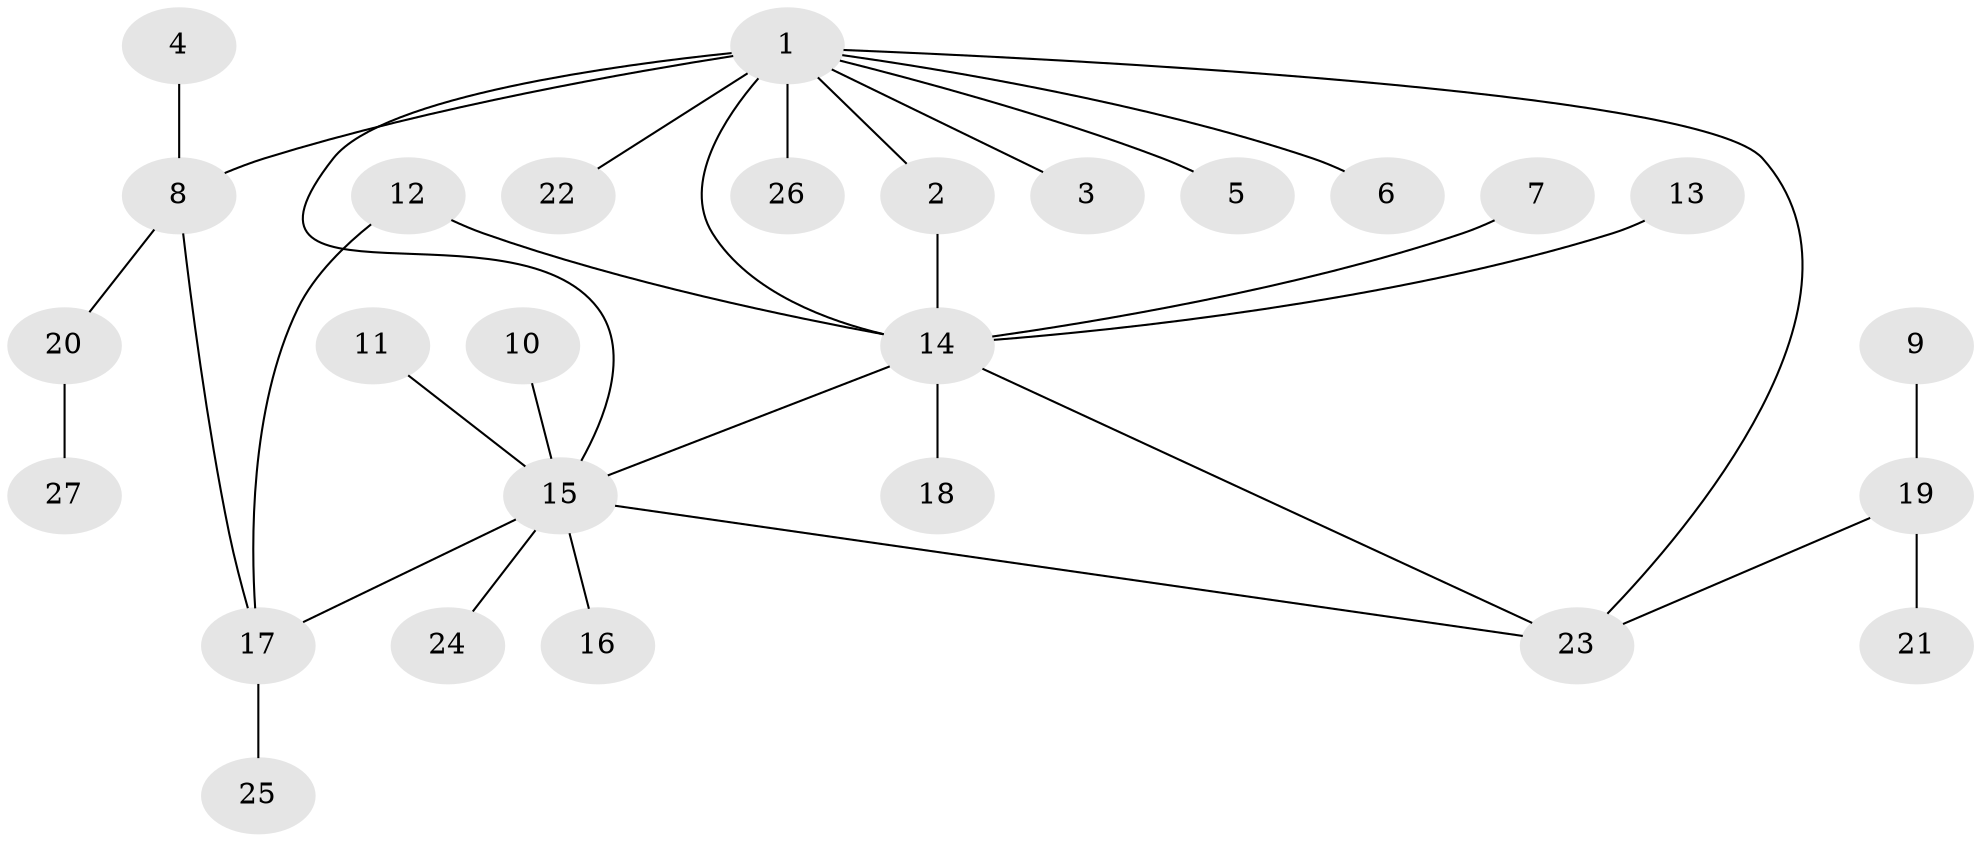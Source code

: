 // original degree distribution, {4: 0.038461538461538464, 8: 0.019230769230769232, 9: 0.038461538461538464, 5: 0.038461538461538464, 7: 0.019230769230769232, 3: 0.11538461538461539, 2: 0.17307692307692307, 1: 0.5576923076923077}
// Generated by graph-tools (version 1.1) at 2025/26/03/09/25 03:26:42]
// undirected, 27 vertices, 32 edges
graph export_dot {
graph [start="1"]
  node [color=gray90,style=filled];
  1;
  2;
  3;
  4;
  5;
  6;
  7;
  8;
  9;
  10;
  11;
  12;
  13;
  14;
  15;
  16;
  17;
  18;
  19;
  20;
  21;
  22;
  23;
  24;
  25;
  26;
  27;
  1 -- 2 [weight=1.0];
  1 -- 3 [weight=1.0];
  1 -- 5 [weight=1.0];
  1 -- 6 [weight=1.0];
  1 -- 8 [weight=2.0];
  1 -- 14 [weight=1.0];
  1 -- 15 [weight=1.0];
  1 -- 22 [weight=1.0];
  1 -- 23 [weight=1.0];
  1 -- 26 [weight=1.0];
  2 -- 14 [weight=1.0];
  4 -- 8 [weight=1.0];
  7 -- 14 [weight=1.0];
  8 -- 17 [weight=1.0];
  8 -- 20 [weight=1.0];
  9 -- 19 [weight=1.0];
  10 -- 15 [weight=1.0];
  11 -- 15 [weight=1.0];
  12 -- 14 [weight=1.0];
  12 -- 17 [weight=1.0];
  13 -- 14 [weight=1.0];
  14 -- 15 [weight=1.0];
  14 -- 18 [weight=1.0];
  14 -- 23 [weight=1.0];
  15 -- 16 [weight=1.0];
  15 -- 17 [weight=1.0];
  15 -- 23 [weight=1.0];
  15 -- 24 [weight=1.0];
  17 -- 25 [weight=1.0];
  19 -- 21 [weight=1.0];
  19 -- 23 [weight=1.0];
  20 -- 27 [weight=1.0];
}
